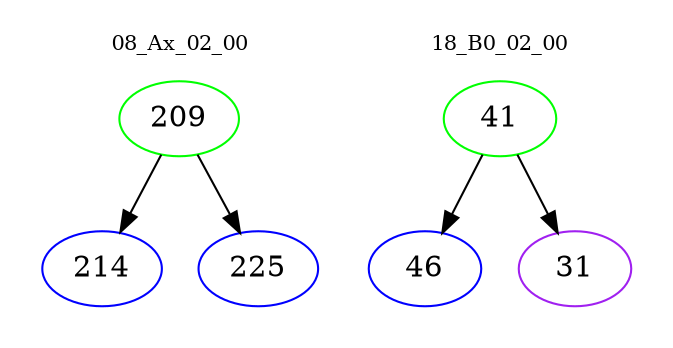 digraph{
subgraph cluster_0 {
color = white
label = "08_Ax_02_00";
fontsize=10;
T0_209 [label="209", color="green"]
T0_209 -> T0_214 [color="black"]
T0_214 [label="214", color="blue"]
T0_209 -> T0_225 [color="black"]
T0_225 [label="225", color="blue"]
}
subgraph cluster_1 {
color = white
label = "18_B0_02_00";
fontsize=10;
T1_41 [label="41", color="green"]
T1_41 -> T1_46 [color="black"]
T1_46 [label="46", color="blue"]
T1_41 -> T1_31 [color="black"]
T1_31 [label="31", color="purple"]
}
}
